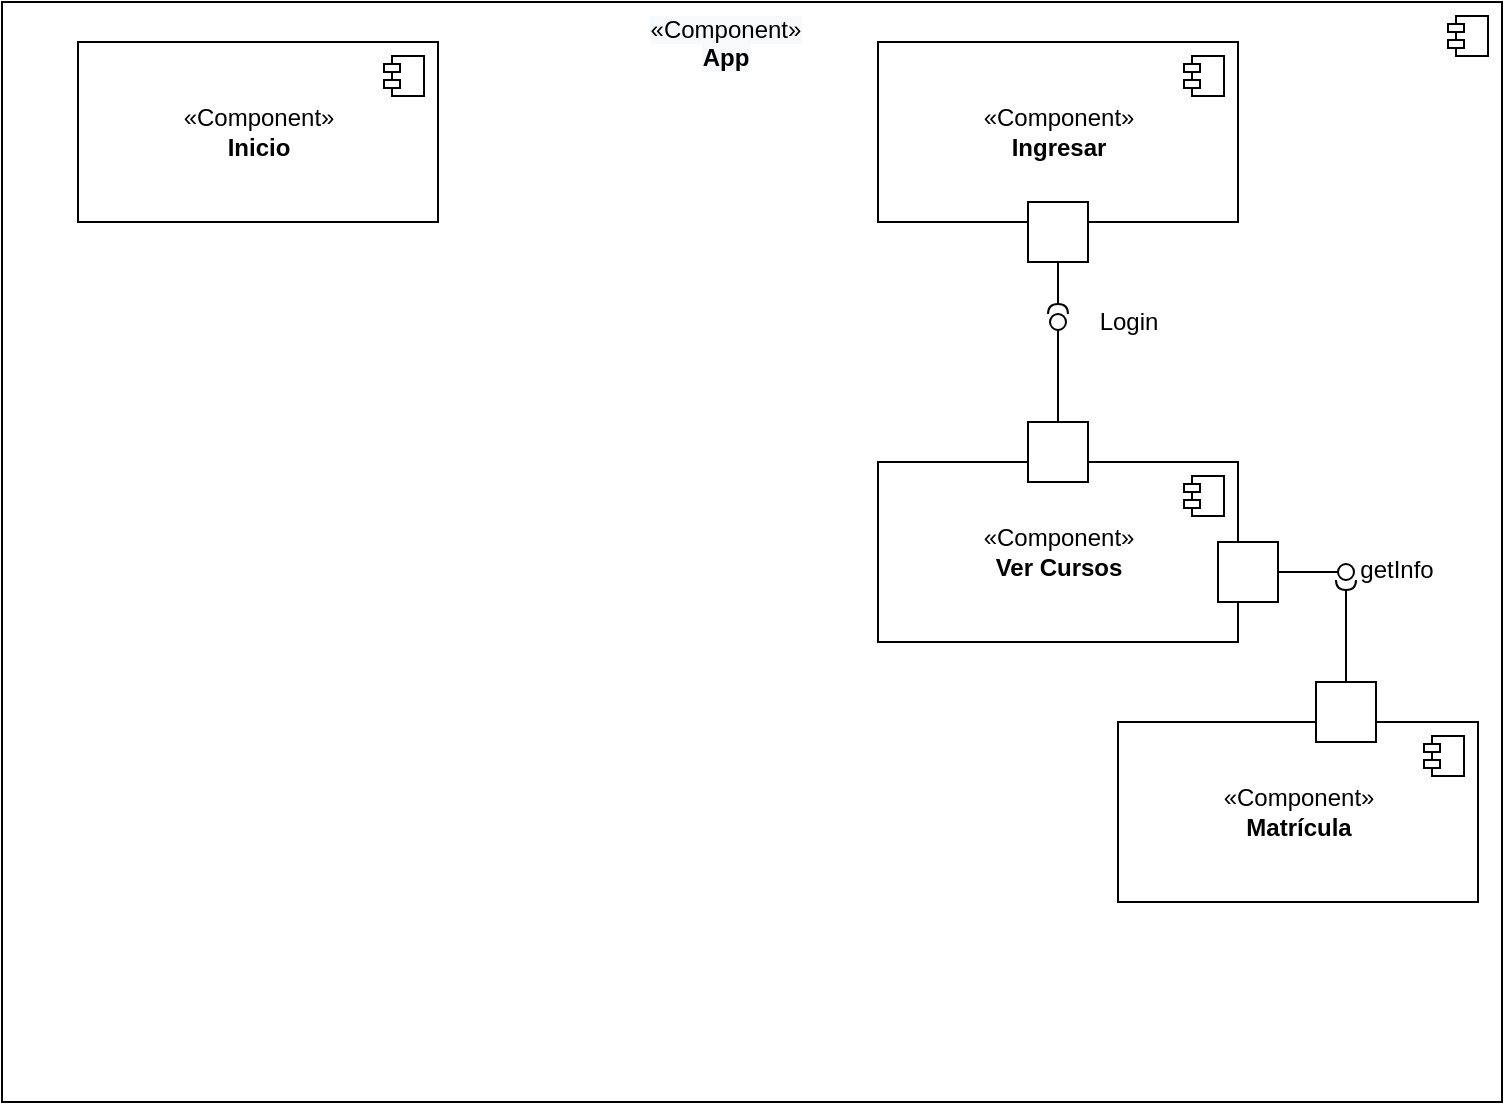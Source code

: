 <mxfile version="16.6.2" type="github"><diagram id="pwz0JC942aw1yv_xoSKJ" name="Page-1"><mxGraphModel dx="903" dy="548" grid="1" gridSize="10" guides="1" tooltips="1" connect="1" arrows="1" fold="1" page="1" pageScale="1" pageWidth="827" pageHeight="1169" math="0" shadow="0"><root><mxCell id="0"/><mxCell id="1" parent="0"/><mxCell id="EURwnSzUpGYA48WqyLTf-17" value="" style="html=1;dropTarget=0;" vertex="1" parent="1"><mxGeometry x="52" width="750" height="550" as="geometry"/></mxCell><mxCell id="EURwnSzUpGYA48WqyLTf-18" value="" style="shape=module;jettyWidth=8;jettyHeight=4;" vertex="1" parent="EURwnSzUpGYA48WqyLTf-17"><mxGeometry x="1" width="20" height="20" relative="1" as="geometry"><mxPoint x="-27" y="7" as="offset"/></mxGeometry></mxCell><mxCell id="EURwnSzUpGYA48WqyLTf-1" value="«Component»&lt;br&gt;&lt;b&gt;Inicio&lt;/b&gt;" style="html=1;dropTarget=0;" vertex="1" parent="1"><mxGeometry x="90" y="20" width="180" height="90" as="geometry"/></mxCell><mxCell id="EURwnSzUpGYA48WqyLTf-2" value="" style="shape=module;jettyWidth=8;jettyHeight=4;" vertex="1" parent="EURwnSzUpGYA48WqyLTf-1"><mxGeometry x="1" width="20" height="20" relative="1" as="geometry"><mxPoint x="-27" y="7" as="offset"/></mxGeometry></mxCell><mxCell id="EURwnSzUpGYA48WqyLTf-3" value="«Component»&lt;br&gt;&lt;b&gt;Ingresar&lt;/b&gt;" style="html=1;dropTarget=0;" vertex="1" parent="1"><mxGeometry x="490" y="20" width="180" height="90" as="geometry"/></mxCell><mxCell id="EURwnSzUpGYA48WqyLTf-4" value="" style="shape=module;jettyWidth=8;jettyHeight=4;" vertex="1" parent="EURwnSzUpGYA48WqyLTf-3"><mxGeometry x="1" width="20" height="20" relative="1" as="geometry"><mxPoint x="-27" y="7" as="offset"/></mxGeometry></mxCell><mxCell id="EURwnSzUpGYA48WqyLTf-5" value="«Component»&lt;br&gt;&lt;b&gt;Ver Cursos&lt;/b&gt;" style="html=1;dropTarget=0;" vertex="1" parent="1"><mxGeometry x="490" y="230" width="180" height="90" as="geometry"/></mxCell><mxCell id="EURwnSzUpGYA48WqyLTf-6" value="" style="shape=module;jettyWidth=8;jettyHeight=4;" vertex="1" parent="EURwnSzUpGYA48WqyLTf-5"><mxGeometry x="1" width="20" height="20" relative="1" as="geometry"><mxPoint x="-27" y="7" as="offset"/></mxGeometry></mxCell><mxCell id="EURwnSzUpGYA48WqyLTf-12" value="" style="html=1;rounded=0;" vertex="1" parent="1"><mxGeometry x="565" y="210" width="30" height="30" as="geometry"/></mxCell><mxCell id="EURwnSzUpGYA48WqyLTf-13" value="" style="endArrow=none;html=1;rounded=0;align=center;verticalAlign=top;endFill=0;labelBackgroundColor=none;endSize=2;" edge="1" source="EURwnSzUpGYA48WqyLTf-12" target="EURwnSzUpGYA48WqyLTf-14" parent="1"><mxGeometry relative="1" as="geometry"/></mxCell><mxCell id="EURwnSzUpGYA48WqyLTf-14" value="" style="ellipse;html=1;fontSize=11;align=center;fillColor=none;points=[];aspect=fixed;resizable=0;verticalAlign=bottom;labelPosition=center;verticalLabelPosition=top;flipH=1;" vertex="1" parent="1"><mxGeometry x="576" y="156" width="8" height="8" as="geometry"/></mxCell><mxCell id="EURwnSzUpGYA48WqyLTf-16" value="Login" style="text;html=1;align=center;verticalAlign=middle;resizable=0;points=[];autosize=1;strokeColor=none;fillColor=none;" vertex="1" parent="1"><mxGeometry x="595" y="150" width="40" height="20" as="geometry"/></mxCell><mxCell id="EURwnSzUpGYA48WqyLTf-21" value="&lt;span style=&quot;color: rgb(0 , 0 , 0) ; font-family: &amp;#34;helvetica&amp;#34; ; font-size: 12px ; font-style: normal ; font-weight: 400 ; letter-spacing: normal ; text-indent: 0px ; text-transform: none ; word-spacing: 0px ; background-color: rgb(248 , 249 , 250) ; display: inline ; float: none&quot;&gt;«Component»&lt;/span&gt;&lt;br style=&quot;color: rgb(0 , 0 , 0) ; font-family: &amp;#34;helvetica&amp;#34; ; font-size: 12px ; font-style: normal ; font-weight: 400 ; letter-spacing: normal ; text-indent: 0px ; text-transform: none ; word-spacing: 0px ; background-color: rgb(248 , 249 , 250)&quot;&gt;&lt;b style=&quot;color: rgb(0 , 0 , 0) ; font-family: &amp;#34;helvetica&amp;#34; ; font-size: 12px ; font-style: normal ; letter-spacing: normal ; text-indent: 0px ; text-transform: none ; word-spacing: 0px ; background-color: rgb(248 , 249 , 250)&quot;&gt;App&lt;/b&gt;" style="text;whiteSpace=wrap;html=1;align=center;" vertex="1" parent="1"><mxGeometry x="364" width="100" height="40" as="geometry"/></mxCell><mxCell id="EURwnSzUpGYA48WqyLTf-22" value="" style="html=1;rounded=0;" vertex="1" parent="1"><mxGeometry x="660" y="270" width="30" height="30" as="geometry"/></mxCell><mxCell id="EURwnSzUpGYA48WqyLTf-23" value="" style="endArrow=none;html=1;rounded=0;align=center;verticalAlign=top;endFill=0;labelBackgroundColor=none;endSize=2;exitX=1;exitY=0.5;exitDx=0;exitDy=0;" edge="1" parent="1" source="EURwnSzUpGYA48WqyLTf-22"><mxGeometry relative="1" as="geometry"><mxPoint x="720" y="326.0" as="sourcePoint"/><mxPoint x="720" y="285" as="targetPoint"/></mxGeometry></mxCell><mxCell id="EURwnSzUpGYA48WqyLTf-24" value="" style="ellipse;html=1;fontSize=11;align=center;fillColor=none;points=[];aspect=fixed;resizable=0;verticalAlign=bottom;labelPosition=center;verticalLabelPosition=top;flipH=1;" vertex="1" parent="1"><mxGeometry x="720" y="281" width="8" height="8" as="geometry"/></mxCell><mxCell id="EURwnSzUpGYA48WqyLTf-25" value="«Component»&lt;br&gt;&lt;b&gt;Matrícula&lt;/b&gt;" style="html=1;dropTarget=0;" vertex="1" parent="1"><mxGeometry x="610" y="360" width="180" height="90" as="geometry"/></mxCell><mxCell id="EURwnSzUpGYA48WqyLTf-26" value="" style="shape=module;jettyWidth=8;jettyHeight=4;" vertex="1" parent="EURwnSzUpGYA48WqyLTf-25"><mxGeometry x="1" width="20" height="20" relative="1" as="geometry"><mxPoint x="-27" y="7" as="offset"/></mxGeometry></mxCell><mxCell id="EURwnSzUpGYA48WqyLTf-27" value="" style="group" vertex="1" connectable="0" parent="1"><mxGeometry x="565" y="100" width="30" height="56" as="geometry"/></mxCell><mxCell id="EURwnSzUpGYA48WqyLTf-9" value="" style="html=1;rounded=0;" vertex="1" parent="EURwnSzUpGYA48WqyLTf-27"><mxGeometry width="30" height="30" as="geometry"/></mxCell><mxCell id="EURwnSzUpGYA48WqyLTf-10" value="" style="endArrow=none;html=1;rounded=0;align=center;verticalAlign=top;endFill=0;labelBackgroundColor=none;endSize=2;" edge="1" source="EURwnSzUpGYA48WqyLTf-9" target="EURwnSzUpGYA48WqyLTf-11" parent="EURwnSzUpGYA48WqyLTf-27"><mxGeometry relative="1" as="geometry"/></mxCell><mxCell id="EURwnSzUpGYA48WqyLTf-11" value="" style="shape=requiredInterface;html=1;fontSize=11;align=center;fillColor=none;points=[];aspect=fixed;resizable=0;verticalAlign=bottom;labelPosition=center;verticalLabelPosition=top;flipH=1;direction=north;" vertex="1" parent="EURwnSzUpGYA48WqyLTf-27"><mxGeometry x="10" y="51" width="10" height="5" as="geometry"/></mxCell><mxCell id="EURwnSzUpGYA48WqyLTf-29" value="" style="html=1;rounded=0;" vertex="1" parent="1"><mxGeometry x="709" y="340" width="30" height="30" as="geometry"/></mxCell><mxCell id="EURwnSzUpGYA48WqyLTf-30" value="" style="endArrow=none;html=1;rounded=0;align=center;verticalAlign=top;endFill=0;labelBackgroundColor=none;endSize=2;" edge="1" parent="1" source="EURwnSzUpGYA48WqyLTf-29" target="EURwnSzUpGYA48WqyLTf-31"><mxGeometry relative="1" as="geometry"/></mxCell><mxCell id="EURwnSzUpGYA48WqyLTf-31" value="" style="shape=requiredInterface;html=1;fontSize=11;align=center;fillColor=none;points=[];aspect=fixed;resizable=0;verticalAlign=bottom;labelPosition=center;verticalLabelPosition=top;flipH=1;direction=south;" vertex="1" parent="1"><mxGeometry x="719" y="289" width="10" height="5" as="geometry"/></mxCell><mxCell id="EURwnSzUpGYA48WqyLTf-32" value="getInfo" style="text;html=1;align=center;verticalAlign=middle;resizable=0;points=[];autosize=1;strokeColor=none;fillColor=none;" vertex="1" parent="1"><mxGeometry x="724" y="274" width="50" height="20" as="geometry"/></mxCell></root></mxGraphModel></diagram></mxfile>
